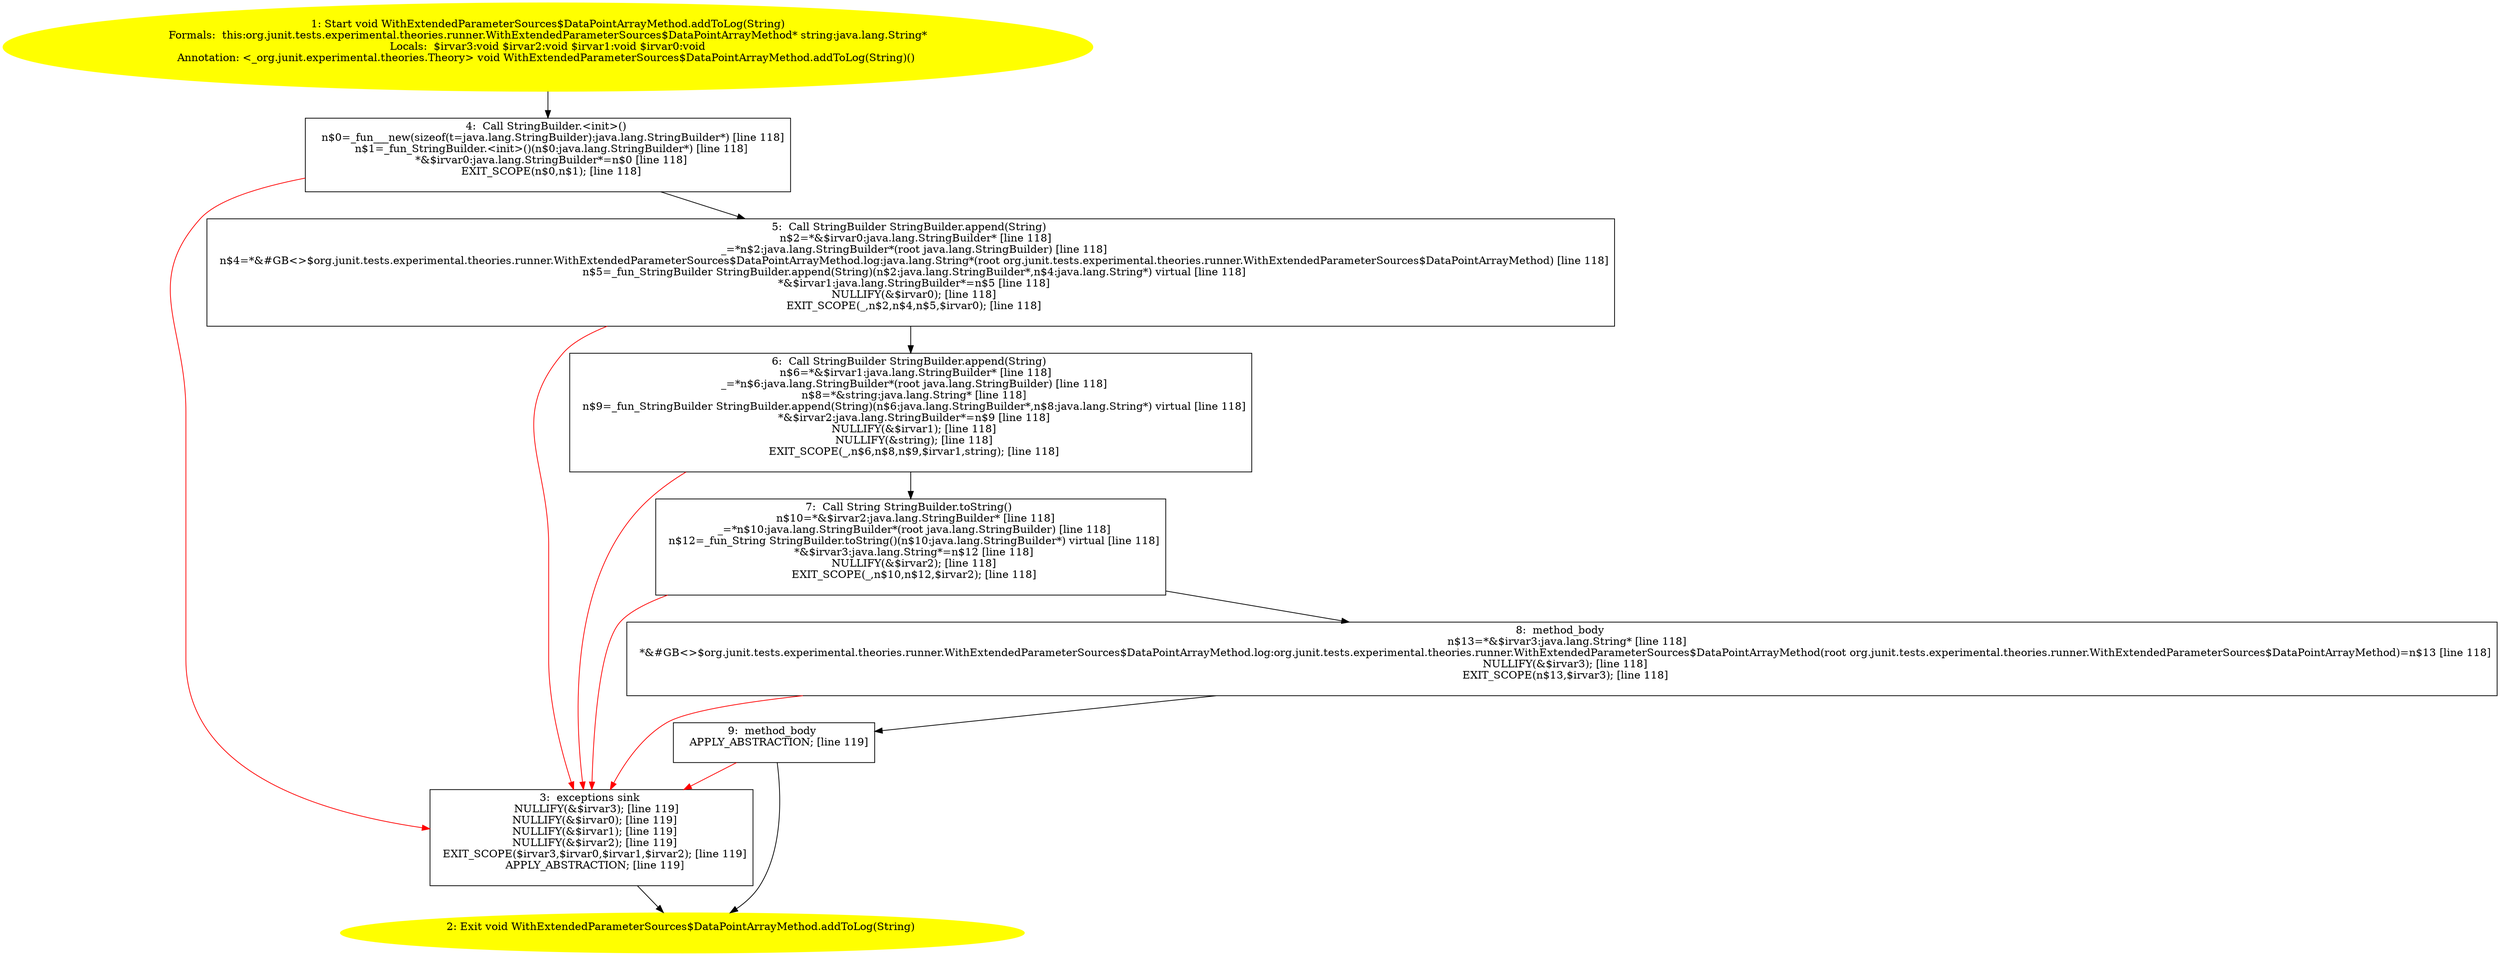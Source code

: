 /* @generated */
digraph cfg {
"org.junit.tests.experimental.theories.runner.WithExtendedParameterSources$DataPointArrayMethod.addTo.d4f07021d36a0cc892f35aac4aa3c364_1" [label="1: Start void WithExtendedParameterSources$DataPointArrayMethod.addToLog(String)\nFormals:  this:org.junit.tests.experimental.theories.runner.WithExtendedParameterSources$DataPointArrayMethod* string:java.lang.String*\nLocals:  $irvar3:void $irvar2:void $irvar1:void $irvar0:void\nAnnotation: <_org.junit.experimental.theories.Theory> void WithExtendedParameterSources$DataPointArrayMethod.addToLog(String)() \n  " color=yellow style=filled]
	

	 "org.junit.tests.experimental.theories.runner.WithExtendedParameterSources$DataPointArrayMethod.addTo.d4f07021d36a0cc892f35aac4aa3c364_1" -> "org.junit.tests.experimental.theories.runner.WithExtendedParameterSources$DataPointArrayMethod.addTo.d4f07021d36a0cc892f35aac4aa3c364_4" ;
"org.junit.tests.experimental.theories.runner.WithExtendedParameterSources$DataPointArrayMethod.addTo.d4f07021d36a0cc892f35aac4aa3c364_2" [label="2: Exit void WithExtendedParameterSources$DataPointArrayMethod.addToLog(String) \n  " color=yellow style=filled]
	

"org.junit.tests.experimental.theories.runner.WithExtendedParameterSources$DataPointArrayMethod.addTo.d4f07021d36a0cc892f35aac4aa3c364_3" [label="3:  exceptions sink \n   NULLIFY(&$irvar3); [line 119]\n  NULLIFY(&$irvar0); [line 119]\n  NULLIFY(&$irvar1); [line 119]\n  NULLIFY(&$irvar2); [line 119]\n  EXIT_SCOPE($irvar3,$irvar0,$irvar1,$irvar2); [line 119]\n  APPLY_ABSTRACTION; [line 119]\n " shape="box"]
	

	 "org.junit.tests.experimental.theories.runner.WithExtendedParameterSources$DataPointArrayMethod.addTo.d4f07021d36a0cc892f35aac4aa3c364_3" -> "org.junit.tests.experimental.theories.runner.WithExtendedParameterSources$DataPointArrayMethod.addTo.d4f07021d36a0cc892f35aac4aa3c364_2" ;
"org.junit.tests.experimental.theories.runner.WithExtendedParameterSources$DataPointArrayMethod.addTo.d4f07021d36a0cc892f35aac4aa3c364_4" [label="4:  Call StringBuilder.<init>() \n   n$0=_fun___new(sizeof(t=java.lang.StringBuilder):java.lang.StringBuilder*) [line 118]\n  n$1=_fun_StringBuilder.<init>()(n$0:java.lang.StringBuilder*) [line 118]\n  *&$irvar0:java.lang.StringBuilder*=n$0 [line 118]\n  EXIT_SCOPE(n$0,n$1); [line 118]\n " shape="box"]
	

	 "org.junit.tests.experimental.theories.runner.WithExtendedParameterSources$DataPointArrayMethod.addTo.d4f07021d36a0cc892f35aac4aa3c364_4" -> "org.junit.tests.experimental.theories.runner.WithExtendedParameterSources$DataPointArrayMethod.addTo.d4f07021d36a0cc892f35aac4aa3c364_5" ;
	 "org.junit.tests.experimental.theories.runner.WithExtendedParameterSources$DataPointArrayMethod.addTo.d4f07021d36a0cc892f35aac4aa3c364_4" -> "org.junit.tests.experimental.theories.runner.WithExtendedParameterSources$DataPointArrayMethod.addTo.d4f07021d36a0cc892f35aac4aa3c364_3" [color="red" ];
"org.junit.tests.experimental.theories.runner.WithExtendedParameterSources$DataPointArrayMethod.addTo.d4f07021d36a0cc892f35aac4aa3c364_5" [label="5:  Call StringBuilder StringBuilder.append(String) \n   n$2=*&$irvar0:java.lang.StringBuilder* [line 118]\n  _=*n$2:java.lang.StringBuilder*(root java.lang.StringBuilder) [line 118]\n  n$4=*&#GB<>$org.junit.tests.experimental.theories.runner.WithExtendedParameterSources$DataPointArrayMethod.log:java.lang.String*(root org.junit.tests.experimental.theories.runner.WithExtendedParameterSources$DataPointArrayMethod) [line 118]\n  n$5=_fun_StringBuilder StringBuilder.append(String)(n$2:java.lang.StringBuilder*,n$4:java.lang.String*) virtual [line 118]\n  *&$irvar1:java.lang.StringBuilder*=n$5 [line 118]\n  NULLIFY(&$irvar0); [line 118]\n  EXIT_SCOPE(_,n$2,n$4,n$5,$irvar0); [line 118]\n " shape="box"]
	

	 "org.junit.tests.experimental.theories.runner.WithExtendedParameterSources$DataPointArrayMethod.addTo.d4f07021d36a0cc892f35aac4aa3c364_5" -> "org.junit.tests.experimental.theories.runner.WithExtendedParameterSources$DataPointArrayMethod.addTo.d4f07021d36a0cc892f35aac4aa3c364_6" ;
	 "org.junit.tests.experimental.theories.runner.WithExtendedParameterSources$DataPointArrayMethod.addTo.d4f07021d36a0cc892f35aac4aa3c364_5" -> "org.junit.tests.experimental.theories.runner.WithExtendedParameterSources$DataPointArrayMethod.addTo.d4f07021d36a0cc892f35aac4aa3c364_3" [color="red" ];
"org.junit.tests.experimental.theories.runner.WithExtendedParameterSources$DataPointArrayMethod.addTo.d4f07021d36a0cc892f35aac4aa3c364_6" [label="6:  Call StringBuilder StringBuilder.append(String) \n   n$6=*&$irvar1:java.lang.StringBuilder* [line 118]\n  _=*n$6:java.lang.StringBuilder*(root java.lang.StringBuilder) [line 118]\n  n$8=*&string:java.lang.String* [line 118]\n  n$9=_fun_StringBuilder StringBuilder.append(String)(n$6:java.lang.StringBuilder*,n$8:java.lang.String*) virtual [line 118]\n  *&$irvar2:java.lang.StringBuilder*=n$9 [line 118]\n  NULLIFY(&$irvar1); [line 118]\n  NULLIFY(&string); [line 118]\n  EXIT_SCOPE(_,n$6,n$8,n$9,$irvar1,string); [line 118]\n " shape="box"]
	

	 "org.junit.tests.experimental.theories.runner.WithExtendedParameterSources$DataPointArrayMethod.addTo.d4f07021d36a0cc892f35aac4aa3c364_6" -> "org.junit.tests.experimental.theories.runner.WithExtendedParameterSources$DataPointArrayMethod.addTo.d4f07021d36a0cc892f35aac4aa3c364_7" ;
	 "org.junit.tests.experimental.theories.runner.WithExtendedParameterSources$DataPointArrayMethod.addTo.d4f07021d36a0cc892f35aac4aa3c364_6" -> "org.junit.tests.experimental.theories.runner.WithExtendedParameterSources$DataPointArrayMethod.addTo.d4f07021d36a0cc892f35aac4aa3c364_3" [color="red" ];
"org.junit.tests.experimental.theories.runner.WithExtendedParameterSources$DataPointArrayMethod.addTo.d4f07021d36a0cc892f35aac4aa3c364_7" [label="7:  Call String StringBuilder.toString() \n   n$10=*&$irvar2:java.lang.StringBuilder* [line 118]\n  _=*n$10:java.lang.StringBuilder*(root java.lang.StringBuilder) [line 118]\n  n$12=_fun_String StringBuilder.toString()(n$10:java.lang.StringBuilder*) virtual [line 118]\n  *&$irvar3:java.lang.String*=n$12 [line 118]\n  NULLIFY(&$irvar2); [line 118]\n  EXIT_SCOPE(_,n$10,n$12,$irvar2); [line 118]\n " shape="box"]
	

	 "org.junit.tests.experimental.theories.runner.WithExtendedParameterSources$DataPointArrayMethod.addTo.d4f07021d36a0cc892f35aac4aa3c364_7" -> "org.junit.tests.experimental.theories.runner.WithExtendedParameterSources$DataPointArrayMethod.addTo.d4f07021d36a0cc892f35aac4aa3c364_8" ;
	 "org.junit.tests.experimental.theories.runner.WithExtendedParameterSources$DataPointArrayMethod.addTo.d4f07021d36a0cc892f35aac4aa3c364_7" -> "org.junit.tests.experimental.theories.runner.WithExtendedParameterSources$DataPointArrayMethod.addTo.d4f07021d36a0cc892f35aac4aa3c364_3" [color="red" ];
"org.junit.tests.experimental.theories.runner.WithExtendedParameterSources$DataPointArrayMethod.addTo.d4f07021d36a0cc892f35aac4aa3c364_8" [label="8:  method_body \n   n$13=*&$irvar3:java.lang.String* [line 118]\n  *&#GB<>$org.junit.tests.experimental.theories.runner.WithExtendedParameterSources$DataPointArrayMethod.log:org.junit.tests.experimental.theories.runner.WithExtendedParameterSources$DataPointArrayMethod(root org.junit.tests.experimental.theories.runner.WithExtendedParameterSources$DataPointArrayMethod)=n$13 [line 118]\n  NULLIFY(&$irvar3); [line 118]\n  EXIT_SCOPE(n$13,$irvar3); [line 118]\n " shape="box"]
	

	 "org.junit.tests.experimental.theories.runner.WithExtendedParameterSources$DataPointArrayMethod.addTo.d4f07021d36a0cc892f35aac4aa3c364_8" -> "org.junit.tests.experimental.theories.runner.WithExtendedParameterSources$DataPointArrayMethod.addTo.d4f07021d36a0cc892f35aac4aa3c364_9" ;
	 "org.junit.tests.experimental.theories.runner.WithExtendedParameterSources$DataPointArrayMethod.addTo.d4f07021d36a0cc892f35aac4aa3c364_8" -> "org.junit.tests.experimental.theories.runner.WithExtendedParameterSources$DataPointArrayMethod.addTo.d4f07021d36a0cc892f35aac4aa3c364_3" [color="red" ];
"org.junit.tests.experimental.theories.runner.WithExtendedParameterSources$DataPointArrayMethod.addTo.d4f07021d36a0cc892f35aac4aa3c364_9" [label="9:  method_body \n   APPLY_ABSTRACTION; [line 119]\n " shape="box"]
	

	 "org.junit.tests.experimental.theories.runner.WithExtendedParameterSources$DataPointArrayMethod.addTo.d4f07021d36a0cc892f35aac4aa3c364_9" -> "org.junit.tests.experimental.theories.runner.WithExtendedParameterSources$DataPointArrayMethod.addTo.d4f07021d36a0cc892f35aac4aa3c364_2" ;
	 "org.junit.tests.experimental.theories.runner.WithExtendedParameterSources$DataPointArrayMethod.addTo.d4f07021d36a0cc892f35aac4aa3c364_9" -> "org.junit.tests.experimental.theories.runner.WithExtendedParameterSources$DataPointArrayMethod.addTo.d4f07021d36a0cc892f35aac4aa3c364_3" [color="red" ];
}
